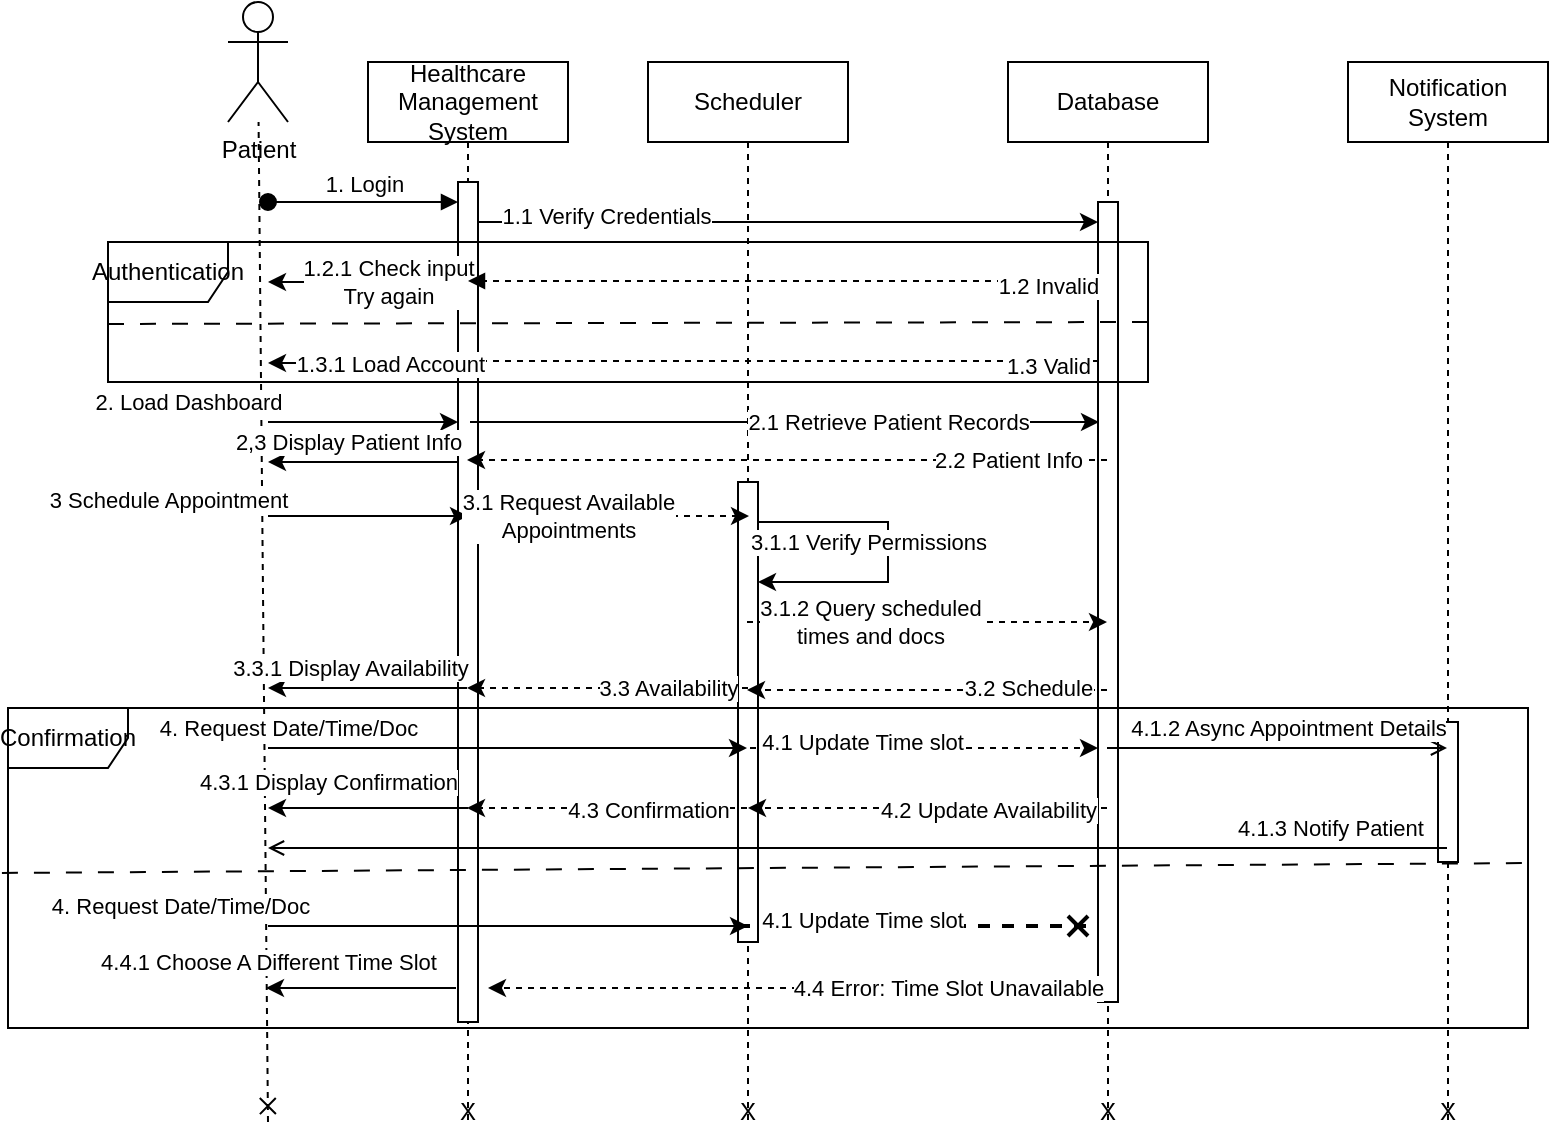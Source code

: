 <mxfile version="22.0.5" type="github">
  <diagram name="Page-1" id="2YBvvXClWsGukQMizWep">
    <mxGraphModel dx="1752" dy="623" grid="0" gridSize="10" guides="1" tooltips="1" connect="1" arrows="1" fold="1" page="0" pageScale="1" pageWidth="850" pageHeight="1100" math="0" shadow="0">
      <root>
        <mxCell id="0" />
        <mxCell id="1" parent="0" />
        <mxCell id="aM9ryv3xv72pqoxQDRHE-1" value="Scheduler" style="shape=umlLifeline;perimeter=lifelinePerimeter;whiteSpace=wrap;html=1;container=0;dropTarget=0;collapsible=0;recursiveResize=0;outlineConnect=0;portConstraint=eastwest;newEdgeStyle={&quot;edgeStyle&quot;:&quot;elbowEdgeStyle&quot;,&quot;elbow&quot;:&quot;vertical&quot;,&quot;curved&quot;:0,&quot;rounded&quot;:0};" parent="1" vertex="1">
          <mxGeometry x="200" y="60" width="100" height="530" as="geometry" />
        </mxCell>
        <mxCell id="aM9ryv3xv72pqoxQDRHE-2" value="" style="html=1;points=[];perimeter=orthogonalPerimeter;outlineConnect=0;targetShapes=umlLifeline;portConstraint=eastwest;newEdgeStyle={&quot;edgeStyle&quot;:&quot;elbowEdgeStyle&quot;,&quot;elbow&quot;:&quot;vertical&quot;,&quot;curved&quot;:0,&quot;rounded&quot;:0};" parent="aM9ryv3xv72pqoxQDRHE-1" vertex="1">
          <mxGeometry x="45" y="210" width="10" height="230" as="geometry" />
        </mxCell>
        <mxCell id="iUsyg86T50dlSugl5ncO-66" value="" style="endArrow=none;html=1;rounded=0;startArrow=classic;startFill=1;endFill=0;" edge="1" parent="aM9ryv3xv72pqoxQDRHE-1" source="aM9ryv3xv72pqoxQDRHE-2" target="aM9ryv3xv72pqoxQDRHE-2">
          <mxGeometry width="50" height="50" relative="1" as="geometry">
            <mxPoint x="49.5" y="229.5" as="sourcePoint" />
            <mxPoint x="140" y="229.5" as="targetPoint" />
            <Array as="points">
              <mxPoint x="120" y="260" />
              <mxPoint x="120" y="230" />
            </Array>
          </mxGeometry>
        </mxCell>
        <mxCell id="iUsyg86T50dlSugl5ncO-67" value="3.1.1 Verify Permissions" style="edgeLabel;html=1;align=center;verticalAlign=middle;resizable=0;points=[];" vertex="1" connectable="0" parent="iUsyg86T50dlSugl5ncO-66">
          <mxGeometry x="-0.312" y="-2" relative="1" as="geometry">
            <mxPoint y="-22" as="offset" />
          </mxGeometry>
        </mxCell>
        <mxCell id="aM9ryv3xv72pqoxQDRHE-5" value="Database" style="shape=umlLifeline;perimeter=lifelinePerimeter;whiteSpace=wrap;html=1;container=0;dropTarget=0;collapsible=0;recursiveResize=0;outlineConnect=0;portConstraint=eastwest;newEdgeStyle={&quot;edgeStyle&quot;:&quot;elbowEdgeStyle&quot;,&quot;elbow&quot;:&quot;vertical&quot;,&quot;curved&quot;:0,&quot;rounded&quot;:0};" parent="1" vertex="1">
          <mxGeometry x="380" y="60" width="100" height="530" as="geometry" />
        </mxCell>
        <mxCell id="aM9ryv3xv72pqoxQDRHE-6" value="" style="html=1;points=[];perimeter=orthogonalPerimeter;outlineConnect=0;targetShapes=umlLifeline;portConstraint=eastwest;newEdgeStyle={&quot;edgeStyle&quot;:&quot;elbowEdgeStyle&quot;,&quot;elbow&quot;:&quot;vertical&quot;,&quot;curved&quot;:0,&quot;rounded&quot;:0};" parent="aM9ryv3xv72pqoxQDRHE-5" vertex="1">
          <mxGeometry x="45" y="70" width="10" height="400" as="geometry" />
        </mxCell>
        <mxCell id="iUsyg86T50dlSugl5ncO-1" value="Patient" style="shape=umlActor;verticalLabelPosition=bottom;verticalAlign=top;html=1;outlineConnect=0;" vertex="1" parent="1">
          <mxGeometry x="-10" y="30" width="30" height="60" as="geometry" />
        </mxCell>
        <mxCell id="iUsyg86T50dlSugl5ncO-4" value="Notification System" style="shape=umlLifeline;perimeter=lifelinePerimeter;whiteSpace=wrap;html=1;container=0;dropTarget=0;collapsible=0;recursiveResize=0;outlineConnect=0;portConstraint=eastwest;newEdgeStyle={&quot;edgeStyle&quot;:&quot;elbowEdgeStyle&quot;,&quot;elbow&quot;:&quot;vertical&quot;,&quot;curved&quot;:0,&quot;rounded&quot;:0};" vertex="1" parent="1">
          <mxGeometry x="550" y="60" width="100" height="530" as="geometry" />
        </mxCell>
        <mxCell id="iUsyg86T50dlSugl5ncO-5" value="" style="html=1;points=[];perimeter=orthogonalPerimeter;outlineConnect=0;targetShapes=umlLifeline;portConstraint=eastwest;newEdgeStyle={&quot;edgeStyle&quot;:&quot;elbowEdgeStyle&quot;,&quot;elbow&quot;:&quot;vertical&quot;,&quot;curved&quot;:0,&quot;rounded&quot;:0};" vertex="1" parent="iUsyg86T50dlSugl5ncO-4">
          <mxGeometry x="45" y="330" width="10" height="70" as="geometry" />
        </mxCell>
        <mxCell id="iUsyg86T50dlSugl5ncO-7" value="Healthcare Management System" style="shape=umlLifeline;perimeter=lifelinePerimeter;whiteSpace=wrap;html=1;container=0;dropTarget=0;collapsible=0;recursiveResize=0;outlineConnect=0;portConstraint=eastwest;newEdgeStyle={&quot;edgeStyle&quot;:&quot;elbowEdgeStyle&quot;,&quot;elbow&quot;:&quot;vertical&quot;,&quot;curved&quot;:0,&quot;rounded&quot;:0};" vertex="1" parent="1">
          <mxGeometry x="60" y="60" width="100" height="530" as="geometry" />
        </mxCell>
        <mxCell id="iUsyg86T50dlSugl5ncO-8" value="" style="html=1;points=[];perimeter=orthogonalPerimeter;outlineConnect=0;targetShapes=umlLifeline;portConstraint=eastwest;newEdgeStyle={&quot;edgeStyle&quot;:&quot;elbowEdgeStyle&quot;,&quot;elbow&quot;:&quot;vertical&quot;,&quot;curved&quot;:0,&quot;rounded&quot;:0};" vertex="1" parent="iUsyg86T50dlSugl5ncO-7">
          <mxGeometry x="45" y="60" width="10" height="420" as="geometry" />
        </mxCell>
        <mxCell id="iUsyg86T50dlSugl5ncO-9" value="1. Login" style="html=1;verticalAlign=bottom;startArrow=oval;endArrow=block;startSize=8;edgeStyle=elbowEdgeStyle;elbow=vertical;curved=0;rounded=0;" edge="1" parent="iUsyg86T50dlSugl5ncO-7" target="iUsyg86T50dlSugl5ncO-8">
          <mxGeometry relative="1" as="geometry">
            <mxPoint x="-50" y="70" as="sourcePoint" />
          </mxGeometry>
        </mxCell>
        <mxCell id="iUsyg86T50dlSugl5ncO-12" value="" style="endArrow=classic;html=1;rounded=0;" edge="1" parent="1">
          <mxGeometry width="50" height="50" relative="1" as="geometry">
            <mxPoint x="115" y="140" as="sourcePoint" />
            <mxPoint x="425" y="140" as="targetPoint" />
          </mxGeometry>
        </mxCell>
        <mxCell id="iUsyg86T50dlSugl5ncO-13" value="1.1 Verify Credentials" style="edgeLabel;html=1;align=center;verticalAlign=middle;resizable=0;points=[];" vertex="1" connectable="0" parent="iUsyg86T50dlSugl5ncO-12">
          <mxGeometry x="-0.587" y="3" relative="1" as="geometry">
            <mxPoint as="offset" />
          </mxGeometry>
        </mxCell>
        <mxCell id="iUsyg86T50dlSugl5ncO-14" value="1.3 Valid" style="html=1;verticalAlign=bottom;endArrow=block;edgeStyle=elbowEdgeStyle;elbow=vertical;curved=0;rounded=0;dashed=1;" edge="1" parent="1">
          <mxGeometry x="-0.838" y="11" relative="1" as="geometry">
            <mxPoint x="425.5" y="209.5" as="sourcePoint" />
            <Array as="points">
              <mxPoint x="350.5" y="209.5" />
            </Array>
            <mxPoint x="110" y="209.5" as="targetPoint" />
            <mxPoint as="offset" />
          </mxGeometry>
        </mxCell>
        <mxCell id="iUsyg86T50dlSugl5ncO-16" value="Authentication" style="shape=umlFrame;whiteSpace=wrap;html=1;pointerEvents=0;" vertex="1" parent="1">
          <mxGeometry x="-70" y="150" width="520" height="70" as="geometry" />
        </mxCell>
        <mxCell id="iUsyg86T50dlSugl5ncO-17" value="" style="endArrow=none;dashed=1;html=1;rounded=0;startArrow=cross;startFill=0;" edge="1" parent="1" target="iUsyg86T50dlSugl5ncO-1">
          <mxGeometry width="50" height="50" relative="1" as="geometry">
            <mxPoint x="10" y="590" as="sourcePoint" />
            <mxPoint x="350" y="280" as="targetPoint" />
          </mxGeometry>
        </mxCell>
        <mxCell id="iUsyg86T50dlSugl5ncO-19" value="" style="endArrow=classic;html=1;rounded=0;" edge="1" parent="1">
          <mxGeometry width="50" height="50" relative="1" as="geometry">
            <mxPoint x="109.5" y="210.5" as="sourcePoint" />
            <mxPoint x="10" y="210.5" as="targetPoint" />
          </mxGeometry>
        </mxCell>
        <mxCell id="iUsyg86T50dlSugl5ncO-20" value="1.3.1 Load Account" style="edgeLabel;html=1;align=center;verticalAlign=middle;resizable=0;points=[];" vertex="1" connectable="0" parent="iUsyg86T50dlSugl5ncO-19">
          <mxGeometry x="0.357" y="1" relative="1" as="geometry">
            <mxPoint x="29" y="-1" as="offset" />
          </mxGeometry>
        </mxCell>
        <mxCell id="iUsyg86T50dlSugl5ncO-21" value="" style="endArrow=classic;html=1;rounded=0;" edge="1" parent="1">
          <mxGeometry width="50" height="50" relative="1" as="geometry">
            <mxPoint x="110" y="170" as="sourcePoint" />
            <mxPoint x="10" y="170" as="targetPoint" />
          </mxGeometry>
        </mxCell>
        <mxCell id="iUsyg86T50dlSugl5ncO-22" value="1.2.1 Check input &lt;br&gt;Try again" style="edgeLabel;html=1;align=center;verticalAlign=middle;resizable=0;points=[];" vertex="1" connectable="0" parent="iUsyg86T50dlSugl5ncO-21">
          <mxGeometry x="-0.453" y="-1" relative="1" as="geometry">
            <mxPoint x="-13" y="1" as="offset" />
          </mxGeometry>
        </mxCell>
        <mxCell id="iUsyg86T50dlSugl5ncO-23" value="" style="endArrow=none;html=1;rounded=0;exitX=0;exitY=0.671;exitDx=0;exitDy=0;exitPerimeter=0;dashed=1;dashPattern=8 8;" edge="1" parent="1">
          <mxGeometry width="50" height="50" relative="1" as="geometry">
            <mxPoint x="-70" y="190.97" as="sourcePoint" />
            <mxPoint x="450" y="190" as="targetPoint" />
          </mxGeometry>
        </mxCell>
        <mxCell id="iUsyg86T50dlSugl5ncO-24" value="" style="endArrow=classic;html=1;rounded=0;" edge="1" parent="1">
          <mxGeometry width="50" height="50" relative="1" as="geometry">
            <mxPoint x="111" y="240" as="sourcePoint" />
            <mxPoint x="425.5" y="240" as="targetPoint" />
          </mxGeometry>
        </mxCell>
        <mxCell id="iUsyg86T50dlSugl5ncO-25" value="2.1 Retrieve Patient Records" style="edgeLabel;html=1;align=center;verticalAlign=middle;resizable=0;points=[];" vertex="1" connectable="0" parent="iUsyg86T50dlSugl5ncO-24">
          <mxGeometry x="-0.345" relative="1" as="geometry">
            <mxPoint x="106" as="offset" />
          </mxGeometry>
        </mxCell>
        <mxCell id="iUsyg86T50dlSugl5ncO-27" value="" style="endArrow=classic;html=1;rounded=0;" edge="1" parent="1" target="iUsyg86T50dlSugl5ncO-8">
          <mxGeometry width="50" height="50" relative="1" as="geometry">
            <mxPoint x="10" y="240" as="sourcePoint" />
            <mxPoint x="350" y="280" as="targetPoint" />
          </mxGeometry>
        </mxCell>
        <mxCell id="iUsyg86T50dlSugl5ncO-28" value="2. Load Dashboard" style="edgeLabel;html=1;align=center;verticalAlign=middle;resizable=0;points=[];" vertex="1" connectable="0" parent="iUsyg86T50dlSugl5ncO-27">
          <mxGeometry x="-0.242" y="-1" relative="1" as="geometry">
            <mxPoint x="-76" y="-11" as="offset" />
          </mxGeometry>
        </mxCell>
        <mxCell id="iUsyg86T50dlSugl5ncO-29" value="" style="endArrow=classic;html=1;rounded=0;dashed=1;" edge="1" parent="1">
          <mxGeometry width="50" height="50" relative="1" as="geometry">
            <mxPoint x="429.5" y="259" as="sourcePoint" />
            <mxPoint x="109.5" y="259" as="targetPoint" />
          </mxGeometry>
        </mxCell>
        <mxCell id="iUsyg86T50dlSugl5ncO-30" value="2.2 Patient Info" style="edgeLabel;html=1;align=center;verticalAlign=middle;resizable=0;points=[];" vertex="1" connectable="0" parent="iUsyg86T50dlSugl5ncO-29">
          <mxGeometry x="-0.447" y="3" relative="1" as="geometry">
            <mxPoint x="39" y="-3" as="offset" />
          </mxGeometry>
        </mxCell>
        <mxCell id="iUsyg86T50dlSugl5ncO-31" value="" style="endArrow=classic;html=1;rounded=0;" edge="1" parent="1" source="iUsyg86T50dlSugl5ncO-8">
          <mxGeometry width="50" height="50" relative="1" as="geometry">
            <mxPoint x="300" y="330" as="sourcePoint" />
            <mxPoint x="10" y="260" as="targetPoint" />
          </mxGeometry>
        </mxCell>
        <mxCell id="iUsyg86T50dlSugl5ncO-32" value="2,3 Display Patient Info" style="edgeLabel;html=1;align=center;verticalAlign=middle;resizable=0;points=[];" vertex="1" connectable="0" parent="iUsyg86T50dlSugl5ncO-31">
          <mxGeometry x="-0.39" y="-2" relative="1" as="geometry">
            <mxPoint x="-26" y="-8" as="offset" />
          </mxGeometry>
        </mxCell>
        <mxCell id="iUsyg86T50dlSugl5ncO-33" value="" style="endArrow=classic;html=1;rounded=0;" edge="1" parent="1">
          <mxGeometry width="50" height="50" relative="1" as="geometry">
            <mxPoint x="10" y="287" as="sourcePoint" />
            <mxPoint x="110" y="287" as="targetPoint" />
          </mxGeometry>
        </mxCell>
        <mxCell id="iUsyg86T50dlSugl5ncO-34" value="3 Schedule Appointment" style="edgeLabel;html=1;align=center;verticalAlign=middle;resizable=0;points=[];" vertex="1" connectable="0" parent="iUsyg86T50dlSugl5ncO-33">
          <mxGeometry x="-0.2" y="-1" relative="1" as="geometry">
            <mxPoint x="-90" y="-9" as="offset" />
          </mxGeometry>
        </mxCell>
        <mxCell id="iUsyg86T50dlSugl5ncO-35" value="3.1 Request Available&lt;br&gt;Appointments" style="endArrow=classic;html=1;rounded=0;dashed=1;" edge="1" parent="1">
          <mxGeometry x="-0.288" width="50" height="50" relative="1" as="geometry">
            <mxPoint x="110" y="287" as="sourcePoint" />
            <mxPoint x="250.5" y="287" as="targetPoint" />
            <mxPoint as="offset" />
          </mxGeometry>
        </mxCell>
        <mxCell id="iUsyg86T50dlSugl5ncO-36" value="" style="endArrow=classic;html=1;rounded=0;dashed=1;" edge="1" parent="1">
          <mxGeometry width="50" height="50" relative="1" as="geometry">
            <mxPoint x="249.5" y="340" as="sourcePoint" />
            <mxPoint x="429.5" y="340" as="targetPoint" />
          </mxGeometry>
        </mxCell>
        <mxCell id="iUsyg86T50dlSugl5ncO-37" value="3.1.2 Query scheduled &lt;br&gt;times and docs" style="edgeLabel;html=1;align=center;verticalAlign=middle;resizable=0;points=[];" vertex="1" connectable="0" parent="iUsyg86T50dlSugl5ncO-36">
          <mxGeometry x="0.383" relative="1" as="geometry">
            <mxPoint x="-63" as="offset" />
          </mxGeometry>
        </mxCell>
        <mxCell id="iUsyg86T50dlSugl5ncO-38" value="" style="endArrow=classic;html=1;rounded=0;dashed=1;" edge="1" parent="1">
          <mxGeometry width="50" height="50" relative="1" as="geometry">
            <mxPoint x="429.5" y="374" as="sourcePoint" />
            <mxPoint x="249.5" y="374" as="targetPoint" />
          </mxGeometry>
        </mxCell>
        <mxCell id="iUsyg86T50dlSugl5ncO-39" value="3.2 Schedule" style="edgeLabel;html=1;align=center;verticalAlign=middle;resizable=0;points=[];" vertex="1" connectable="0" parent="iUsyg86T50dlSugl5ncO-38">
          <mxGeometry x="-0.306" y="1" relative="1" as="geometry">
            <mxPoint x="23" y="-2" as="offset" />
          </mxGeometry>
        </mxCell>
        <mxCell id="iUsyg86T50dlSugl5ncO-40" value="" style="endArrow=classic;html=1;rounded=0;dashed=1;" edge="1" parent="1">
          <mxGeometry width="50" height="50" relative="1" as="geometry">
            <mxPoint x="250" y="373" as="sourcePoint" />
            <mxPoint x="109.5" y="373" as="targetPoint" />
          </mxGeometry>
        </mxCell>
        <mxCell id="iUsyg86T50dlSugl5ncO-43" value="3.3 Availability" style="edgeLabel;html=1;align=center;verticalAlign=middle;resizable=0;points=[];" vertex="1" connectable="0" parent="iUsyg86T50dlSugl5ncO-40">
          <mxGeometry x="-0.103" y="-1" relative="1" as="geometry">
            <mxPoint x="23" y="1" as="offset" />
          </mxGeometry>
        </mxCell>
        <mxCell id="iUsyg86T50dlSugl5ncO-41" value="" style="endArrow=classic;html=1;rounded=0;" edge="1" parent="1">
          <mxGeometry width="50" height="50" relative="1" as="geometry">
            <mxPoint x="109.5" y="373" as="sourcePoint" />
            <mxPoint x="10" y="373" as="targetPoint" />
          </mxGeometry>
        </mxCell>
        <mxCell id="iUsyg86T50dlSugl5ncO-42" value="3.3.1 Display Availability" style="edgeLabel;html=1;align=center;verticalAlign=middle;resizable=0;points=[];" vertex="1" connectable="0" parent="iUsyg86T50dlSugl5ncO-41">
          <mxGeometry x="0.397" y="-1" relative="1" as="geometry">
            <mxPoint x="11" y="-9" as="offset" />
          </mxGeometry>
        </mxCell>
        <mxCell id="iUsyg86T50dlSugl5ncO-44" value="" style="endArrow=classic;html=1;rounded=0;" edge="1" parent="1">
          <mxGeometry width="50" height="50" relative="1" as="geometry">
            <mxPoint x="10" y="403" as="sourcePoint" />
            <mxPoint x="249.5" y="403" as="targetPoint" />
          </mxGeometry>
        </mxCell>
        <mxCell id="iUsyg86T50dlSugl5ncO-45" value="4. Request Date/Time/Doc " style="edgeLabel;html=1;align=center;verticalAlign=middle;resizable=0;points=[];" vertex="1" connectable="0" parent="iUsyg86T50dlSugl5ncO-44">
          <mxGeometry x="-0.382" y="-1" relative="1" as="geometry">
            <mxPoint x="-64" y="-11" as="offset" />
          </mxGeometry>
        </mxCell>
        <mxCell id="iUsyg86T50dlSugl5ncO-46" value="" style="endArrow=classic;html=1;rounded=0;dashed=1;" edge="1" parent="1">
          <mxGeometry width="50" height="50" relative="1" as="geometry">
            <mxPoint x="245" y="403" as="sourcePoint" />
            <mxPoint x="425" y="403" as="targetPoint" />
          </mxGeometry>
        </mxCell>
        <mxCell id="iUsyg86T50dlSugl5ncO-47" value="4.1 Update Time slot" style="edgeLabel;html=1;align=center;verticalAlign=middle;resizable=0;points=[];" vertex="1" connectable="0" parent="iUsyg86T50dlSugl5ncO-46">
          <mxGeometry x="0.361" y="3" relative="1" as="geometry">
            <mxPoint x="-61" as="offset" />
          </mxGeometry>
        </mxCell>
        <mxCell id="iUsyg86T50dlSugl5ncO-48" value="" style="endArrow=classic;html=1;rounded=0;dashed=1;" edge="1" parent="1">
          <mxGeometry width="50" height="50" relative="1" as="geometry">
            <mxPoint x="429.5" y="433" as="sourcePoint" />
            <mxPoint x="250" y="433" as="targetPoint" />
          </mxGeometry>
        </mxCell>
        <mxCell id="iUsyg86T50dlSugl5ncO-49" value="4.2 Update Availability" style="edgeLabel;html=1;align=center;verticalAlign=middle;resizable=0;points=[];" vertex="1" connectable="0" parent="iUsyg86T50dlSugl5ncO-48">
          <mxGeometry x="-0.528" y="1" relative="1" as="geometry">
            <mxPoint x="-17" as="offset" />
          </mxGeometry>
        </mxCell>
        <mxCell id="iUsyg86T50dlSugl5ncO-50" value="" style="endArrow=classic;html=1;rounded=0;dashed=1;" edge="1" parent="1">
          <mxGeometry width="50" height="50" relative="1" as="geometry">
            <mxPoint x="249.5" y="433" as="sourcePoint" />
            <mxPoint x="109.5" y="433" as="targetPoint" />
          </mxGeometry>
        </mxCell>
        <mxCell id="iUsyg86T50dlSugl5ncO-51" value="4.3 Confirmation" style="edgeLabel;html=1;align=center;verticalAlign=middle;resizable=0;points=[];" vertex="1" connectable="0" parent="iUsyg86T50dlSugl5ncO-50">
          <mxGeometry x="-0.528" y="1" relative="1" as="geometry">
            <mxPoint x="-17" as="offset" />
          </mxGeometry>
        </mxCell>
        <mxCell id="iUsyg86T50dlSugl5ncO-52" value="4.3.1 Display Confirmation" style="endArrow=classic;html=1;rounded=0;" edge="1" parent="1">
          <mxGeometry x="0.4" y="-13" width="50" height="50" relative="1" as="geometry">
            <mxPoint x="110" y="433" as="sourcePoint" />
            <mxPoint x="10" y="433" as="targetPoint" />
            <mxPoint as="offset" />
          </mxGeometry>
        </mxCell>
        <mxCell id="iUsyg86T50dlSugl5ncO-53" value="" style="endArrow=open;html=1;rounded=0;endFill=0;" edge="1" parent="1">
          <mxGeometry width="50" height="50" relative="1" as="geometry">
            <mxPoint x="429.5" y="403" as="sourcePoint" />
            <mxPoint x="599.5" y="403" as="targetPoint" />
          </mxGeometry>
        </mxCell>
        <mxCell id="iUsyg86T50dlSugl5ncO-54" value="4.1.2 Async Appointment Details" style="edgeLabel;html=1;align=center;verticalAlign=middle;resizable=0;points=[];" vertex="1" connectable="0" parent="iUsyg86T50dlSugl5ncO-53">
          <mxGeometry x="-0.229" relative="1" as="geometry">
            <mxPoint x="25" y="-10" as="offset" />
          </mxGeometry>
        </mxCell>
        <mxCell id="iUsyg86T50dlSugl5ncO-55" value="" style="endArrow=open;html=1;rounded=0;endFill=0;" edge="1" parent="1">
          <mxGeometry width="50" height="50" relative="1" as="geometry">
            <mxPoint x="599.5" y="453" as="sourcePoint" />
            <mxPoint x="10" y="453" as="targetPoint" />
          </mxGeometry>
        </mxCell>
        <mxCell id="iUsyg86T50dlSugl5ncO-56" value="4.1.3 Notify Patient " style="edgeLabel;html=1;align=center;verticalAlign=middle;resizable=0;points=[];" vertex="1" connectable="0" parent="iUsyg86T50dlSugl5ncO-55">
          <mxGeometry x="-0.764" y="1" relative="1" as="geometry">
            <mxPoint x="11" y="-11" as="offset" />
          </mxGeometry>
        </mxCell>
        <mxCell id="iUsyg86T50dlSugl5ncO-57" value="Confirmation" style="shape=umlFrame;whiteSpace=wrap;html=1;pointerEvents=0;" vertex="1" parent="1">
          <mxGeometry x="-120" y="383" width="760" height="160" as="geometry" />
        </mxCell>
        <mxCell id="iUsyg86T50dlSugl5ncO-58" value="" style="endArrow=none;html=1;rounded=0;exitX=-0.003;exitY=0.585;exitDx=0;exitDy=0;exitPerimeter=0;entryX=1.001;entryY=0.554;entryDx=0;entryDy=0;entryPerimeter=0;dashed=1;dashPattern=8 8;" edge="1" parent="1">
          <mxGeometry width="50" height="50" relative="1" as="geometry">
            <mxPoint x="-123.04" y="465.48" as="sourcePoint" />
            <mxPoint x="640.0" y="460.52" as="targetPoint" />
          </mxGeometry>
        </mxCell>
        <mxCell id="iUsyg86T50dlSugl5ncO-60" value="" style="endArrow=classic;html=1;rounded=0;" edge="1" parent="1">
          <mxGeometry width="50" height="50" relative="1" as="geometry">
            <mxPoint x="10" y="492" as="sourcePoint" />
            <mxPoint x="250" y="492" as="targetPoint" />
          </mxGeometry>
        </mxCell>
        <mxCell id="iUsyg86T50dlSugl5ncO-61" value="4. Request Date/Time/Doc " style="edgeLabel;html=1;align=center;verticalAlign=middle;resizable=0;points=[];" vertex="1" connectable="0" parent="iUsyg86T50dlSugl5ncO-60">
          <mxGeometry x="-0.382" y="-1" relative="1" as="geometry">
            <mxPoint x="-118" y="-11" as="offset" />
          </mxGeometry>
        </mxCell>
        <mxCell id="iUsyg86T50dlSugl5ncO-62" value="" style="endArrow=cross;html=1;rounded=0;dashed=1;endFill=0;endSize=7;strokeWidth=2;" edge="1" parent="1">
          <mxGeometry width="50" height="50" relative="1" as="geometry">
            <mxPoint x="245" y="492" as="sourcePoint" />
            <mxPoint x="425" y="492" as="targetPoint" />
          </mxGeometry>
        </mxCell>
        <mxCell id="iUsyg86T50dlSugl5ncO-63" value="4.1 Update Time slot" style="edgeLabel;html=1;align=center;verticalAlign=middle;resizable=0;points=[];" vertex="1" connectable="0" parent="iUsyg86T50dlSugl5ncO-62">
          <mxGeometry x="0.361" y="3" relative="1" as="geometry">
            <mxPoint x="-61" as="offset" />
          </mxGeometry>
        </mxCell>
        <mxCell id="iUsyg86T50dlSugl5ncO-64" value="4.4 Error: Time Slot Unavailable" style="endArrow=classic;html=1;rounded=0;dashed=1;" edge="1" parent="1">
          <mxGeometry x="-0.508" width="50" height="50" relative="1" as="geometry">
            <mxPoint x="425" y="523" as="sourcePoint" />
            <mxPoint x="120" y="523" as="targetPoint" />
            <mxPoint as="offset" />
          </mxGeometry>
        </mxCell>
        <mxCell id="iUsyg86T50dlSugl5ncO-65" value="4.4.1 Choose A Different Time Slot" style="endArrow=classic;html=1;rounded=0;" edge="1" parent="1">
          <mxGeometry x="0.979" y="-13" width="50" height="50" relative="1" as="geometry">
            <mxPoint x="104" y="523" as="sourcePoint" />
            <mxPoint x="9" y="523" as="targetPoint" />
            <mxPoint as="offset" />
          </mxGeometry>
        </mxCell>
        <mxCell id="iUsyg86T50dlSugl5ncO-68" value="X" style="text;html=1;strokeColor=none;fillColor=none;align=center;verticalAlign=middle;whiteSpace=wrap;rounded=0;" vertex="1" parent="1">
          <mxGeometry x="80" y="570" width="60" height="30" as="geometry" />
        </mxCell>
        <mxCell id="iUsyg86T50dlSugl5ncO-69" value="X" style="text;html=1;strokeColor=none;fillColor=none;align=center;verticalAlign=middle;whiteSpace=wrap;rounded=0;" vertex="1" parent="1">
          <mxGeometry x="220" y="570" width="60" height="30" as="geometry" />
        </mxCell>
        <mxCell id="iUsyg86T50dlSugl5ncO-70" value="X" style="text;html=1;strokeColor=none;fillColor=none;align=center;verticalAlign=middle;whiteSpace=wrap;rounded=0;" vertex="1" parent="1">
          <mxGeometry x="400" y="570" width="60" height="30" as="geometry" />
        </mxCell>
        <mxCell id="iUsyg86T50dlSugl5ncO-71" value="X" style="text;html=1;strokeColor=none;fillColor=none;align=center;verticalAlign=middle;whiteSpace=wrap;rounded=0;" vertex="1" parent="1">
          <mxGeometry x="570" y="570" width="60" height="30" as="geometry" />
        </mxCell>
        <mxCell id="iUsyg86T50dlSugl5ncO-72" value="1.2 Invalid" style="html=1;verticalAlign=bottom;endArrow=block;edgeStyle=elbowEdgeStyle;elbow=vertical;curved=0;rounded=0;dashed=1;" edge="1" parent="1">
          <mxGeometry x="-0.838" y="11" relative="1" as="geometry">
            <mxPoint x="425.5" y="169.5" as="sourcePoint" />
            <Array as="points">
              <mxPoint x="350.5" y="169.5" />
            </Array>
            <mxPoint x="110" y="169.5" as="targetPoint" />
            <mxPoint as="offset" />
          </mxGeometry>
        </mxCell>
      </root>
    </mxGraphModel>
  </diagram>
</mxfile>
